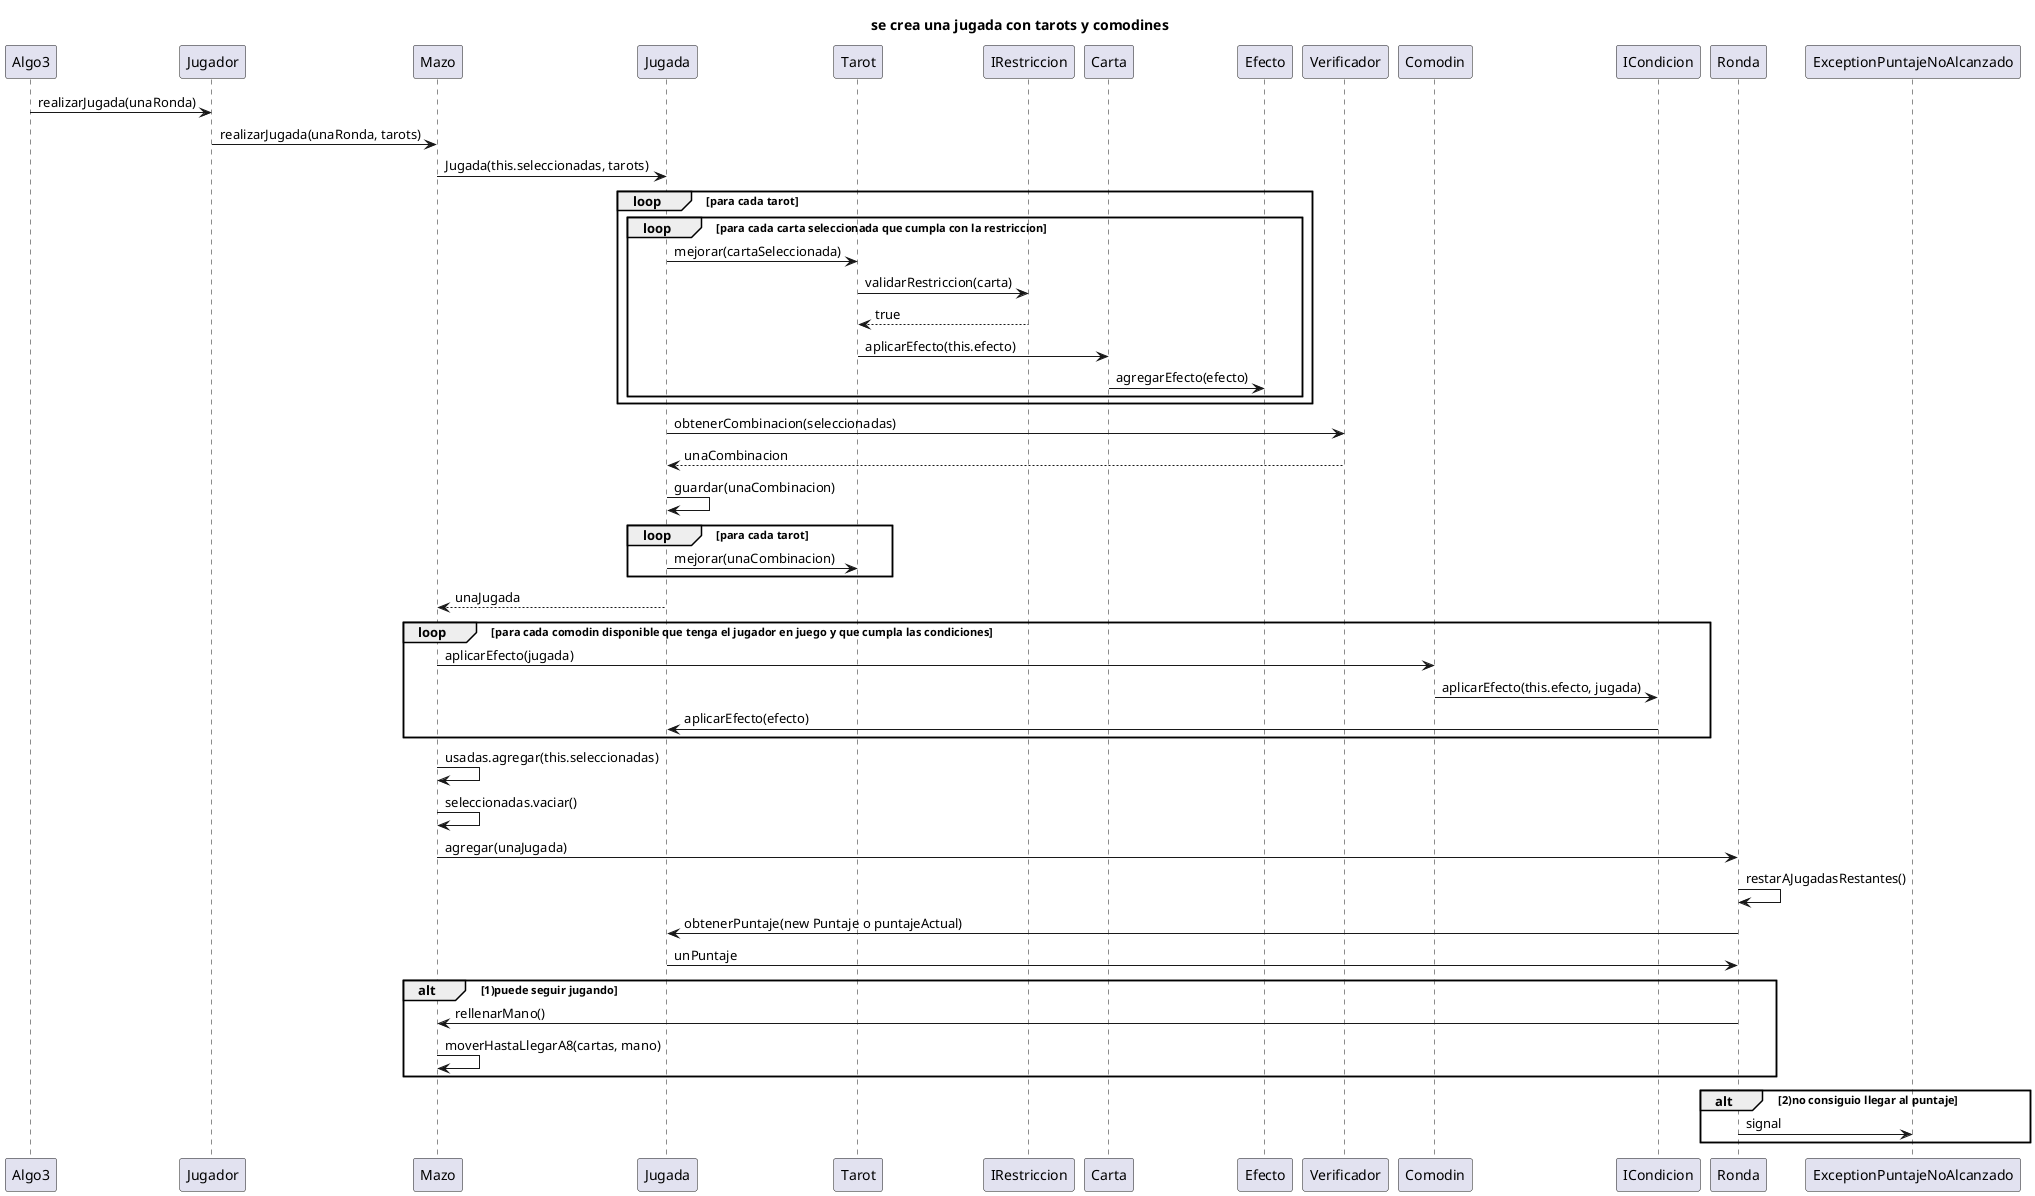 @startuml
title se crea una jugada con tarots y comodines

Algo3 -> Jugador: realizarJugada(unaRonda)
Jugador -> Mazo : realizarJugada(unaRonda, tarots) 
Mazo -> Jugada : Jugada(this.seleccionadas, tarots)
loop para cada tarot 
loop para cada carta seleccionada que cumpla con la restriccion
Jugada -> Tarot : mejorar(cartaSeleccionada)
Tarot -> IRestriccion : validarRestriccion(carta)
IRestriccion --> Tarot : true 
Tarot ->Carta : aplicarEfecto(this.efecto)
Carta -> Efecto : agregarEfecto(efecto)
end loop
end loop
Jugada -> Verificador : obtenerCombinacion(seleccionadas)
Verificador --> Jugada : unaCombinacion 
Jugada -> Jugada : guardar(unaCombinacion)
loop para cada tarot 
Jugada -> Tarot : mejorar(unaCombinacion)
end loop
Jugada --> Mazo : unaJugada 
loop para cada comodin disponible que tenga el jugador en juego y que cumpla las condiciones
Mazo -> Comodin : aplicarEfecto(jugada)
Comodin -> ICondicion : aplicarEfecto(this.efecto, jugada)
ICondicion -> Jugada : aplicarEfecto(efecto)
end loop

Mazo ->  Mazo: usadas.agregar(this.seleccionadas)
Mazo -> Mazo : seleccionadas.vaciar()
Mazo -> Ronda : agregar(unaJugada)
Ronda -> Ronda : restarAJugadasRestantes()
Ronda -> Jugada : obtenerPuntaje(new Puntaje o puntajeActual)
Jugada -> Ronda : unPuntaje
alt 1)puede seguir jugando

Ronda -> Mazo : rellenarMano()
Mazo -> Mazo : moverHastaLlegarA8(cartas, mano)
end alt
alt 2)no consiguio llegar al puntaje 
Ronda -> ExceptionPuntajeNoAlcanzado : signal

end alt
@enduml 